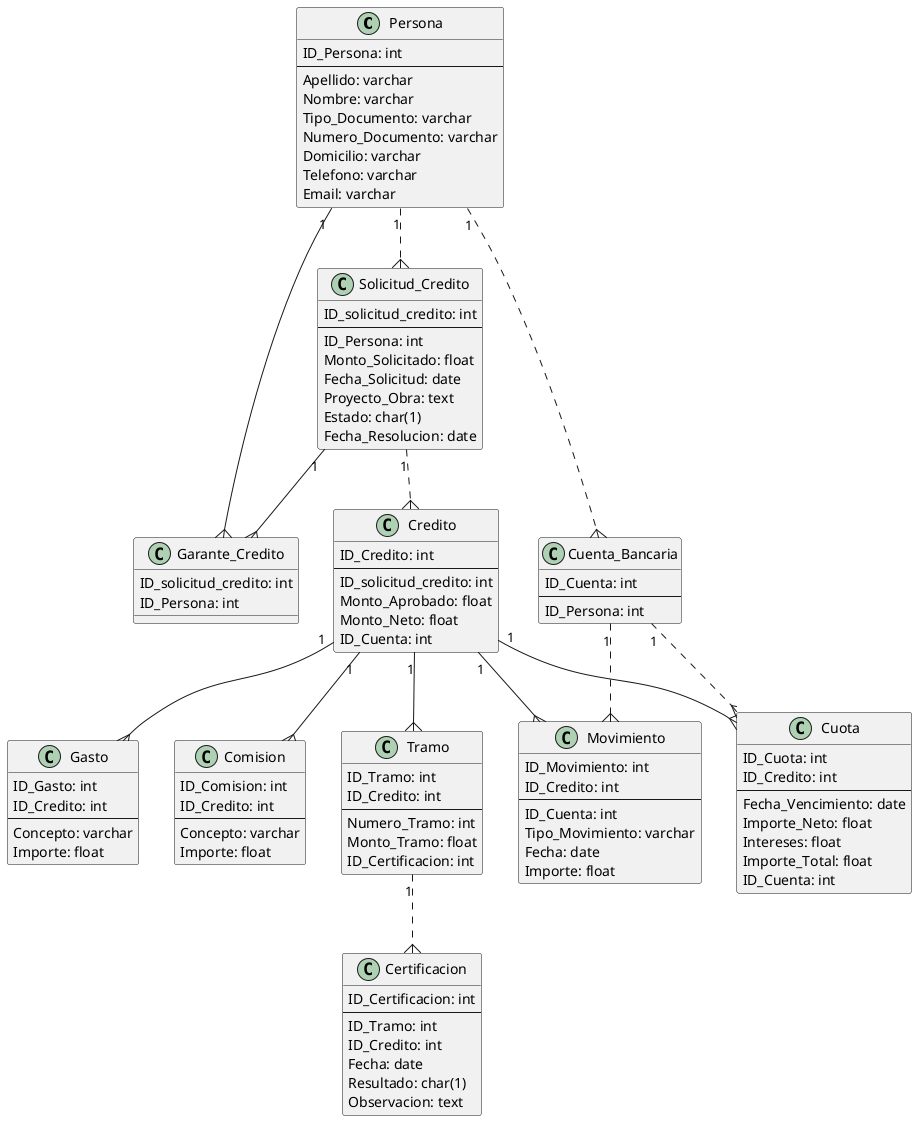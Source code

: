 ' Un banco necesita gestionar créditos para la construcción de viviendas para lo cual requiere la implementación de una base de datos relacional. 
' El proceso a modelar es el siguiente:
' 1) Una persona solicita un crédito para la construcción de una vivienda. Para ello debe presentar un proyecto de obra y un presupuesto.
' 2) El banco evalúa el proyecto y el presupuesto y decide si aprueba o rechaza el crédito.
' 3) Si el crédito es aprobado, el banco lo otorga en tramos de acuerdo a certificaciones de avance de obra. Cada certificación aprueba o no el avance requerido. Si se aprueba, entonces se libera el nuevo tramo del crédito, sino no.
' 4) El banco le crea una cuenta bancaria al cliente donde se le acreditará cada tramo del crédito y donde el banco hará los débitos correspondientes a las cuotas del crédito.
' 5) Apenas el crédito se aprueba y la cuenta es creada, el banco acredita el primer tramo del crédito en la cuenta del cliente.

' Teniendo en cuenta el proceso descripto, se pide:
' a) Registrar los siguientes datos de personas (Clientes ó garantes): 
' -Identificador interno numérico autogenerado
' -apellido
' -nombre
' -tipo de documento de identidad
' -número de documento de identidad
' -domicilio
' -teléfonos
' -Email.

' b) Registrar la solicitud del crédito solicitado: 
' -identificador interno numérico del crédito
' -cliente que solicita
' -monto solicitado
' -fecha de solicitud
' -garantes propuestos 
' -proyecto de obra
' -Estado (A: Aprobado, B: Rechazado)
' -Fecha de resolución (de aprobación o rechazo) . 

' c) En el caso de aprobación registrar un Crédito con los siguientes datos:
' -Monto aprobado
' -Gastos y comisiones (se necesita un detalle de cada gasto y comisión con el concepto y el importe correspondiente)
' -Monto neto del crédito (corresponde al monto aprobado menos el total de gastos y comisiones)
' -Lista de cuotas con su fecha de vencimiento, importe neto, intereses e importe total 
' -Tramos del crédito (en cuantos tramos se entregará la suma aprobada neta) 

' d) Para las certificaciones de avance de obra se debe registrar:
' - Fecha y el resultado (avance aprobado o rechazado) y una observación.  

' e) En la misma cuenta donde se acreditan los tramos del crédito se debitarán las cuotas correspondientes. Este débito se hará por el monto completo de la cuota. Es decir, no hay pagos parciales de cuotas. Se debe informar el tipo de movimiento, la fecha y el importe. 

' Se solicita implementar la base de datos con todas las reglas de integridad declarativas en SQL Server


@startuml
class Persona {
    ID_Persona: int
    --
    Apellido: varchar
    Nombre: varchar
    Tipo_Documento: varchar
    Numero_Documento: varchar
    Domicilio: varchar
    Telefono: varchar
    Email: varchar
}

class Solicitud_Credito {
    ID_solicitud_credito: int
    --
    ID_Persona: int
    Monto_Solicitado: float
    Fecha_Solicitud: date
    Proyecto_Obra: text
    Estado: char(1)
    Fecha_Resolucion: date
}

class Garante_Credito {
    ID_solicitud_credito: int
    ID_Persona: int
}

class Credito {
    ID_Credito: int
    --
    ID_solicitud_credito: int
    Monto_Aprobado: float
    Monto_Neto: float
    ID_Cuenta: int
}

class Gasto {
    ID_Gasto: int
    ID_Credito: int
    --
    Concepto: varchar
    Importe: float
}

class Comision {
    ID_Comision: int
    ID_Credito: int
    --
    Concepto: varchar
    Importe: float
}

class Cuota {
    ID_Cuota: int
    ID_Credito: int
    --
    Fecha_Vencimiento: date
    Importe_Neto: float
    Intereses: float
    Importe_Total: float
    ID_Cuenta: int
}

class Tramo {
    ID_Tramo: int
    ID_Credito: int
    --
    Numero_Tramo: int
    Monto_Tramo: float
    ID_Certificacion: int
}

class Certificacion {
    ID_Certificacion: int
    --
    ID_Tramo: int
    ID_Credito: int
    Fecha: date
    Resultado: char(1)
    Observacion: text
}

class Cuenta_Bancaria {
    ID_Cuenta: int
    --
    ID_Persona: int
}

class Movimiento {
    ID_Movimiento: int
    ID_Credito: int
    --
    ID_Cuenta: int
    Tipo_Movimiento: varchar
    Fecha: date
    Importe: float
}


Persona "1"..{ Solicitud_Credito
Persona "1"--{ Garante_Credito
Solicitud_Credito "1"--{ Garante_Credito
Solicitud_Credito "1"..{ Credito
Credito "1"--{ Gasto
Credito "1"--{ Comision
Credito "1"--{ Cuota
Credito "1"--{ Tramo
Credito "1"--{ Movimiento
Tramo "1"..{ Certificacion
Cuenta_Bancaria "1"..{ Movimiento
Cuenta_Bancaria "1"..{ Cuota
Persona "1"..{ Cuenta_Bancaria



@enduml

